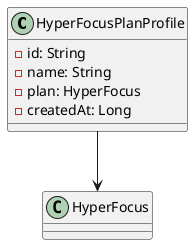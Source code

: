 @startuml HyperFocusPlanProfileClassDiagram

class HyperFocusPlanProfile {
  - id: String
  - name: String
  - plan: HyperFocus
  - createdAt: Long
}

HyperFocusPlanProfile --> HyperFocus

@enduml
